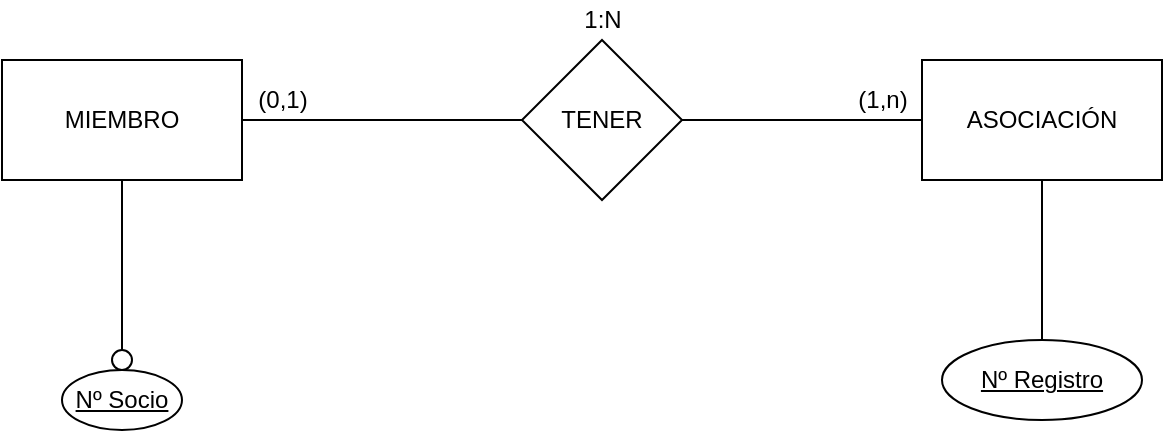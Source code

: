 <mxfile version="15.4.0" type="device"><diagram id="R2lEEEUBdFMjLlhIrx00" name="Page-1"><mxGraphModel dx="749" dy="556" grid="1" gridSize="10" guides="1" tooltips="1" connect="1" arrows="1" fold="1" page="1" pageScale="1" pageWidth="850" pageHeight="1100" math="0" shadow="0" extFonts="Permanent Marker^https://fonts.googleapis.com/css?family=Permanent+Marker"><root><mxCell id="0"/><mxCell id="1" parent="0"/><mxCell id="fr5q2dXh8AfGAoqnRRqo-2" value="&lt;font style=&quot;vertical-align: inherit&quot;&gt;&lt;font style=&quot;vertical-align: inherit&quot;&gt;&lt;font style=&quot;vertical-align: inherit&quot;&gt;&lt;font style=&quot;vertical-align: inherit&quot;&gt;ASOCIACIÓN&lt;/font&gt;&lt;/font&gt;&lt;br&gt;&lt;/font&gt;&lt;/font&gt;" style="rounded=0;whiteSpace=wrap;html=1;" parent="1" vertex="1"><mxGeometry x="590" y="150" width="120" height="60" as="geometry"/></mxCell><mxCell id="fr5q2dXh8AfGAoqnRRqo-3" value="&lt;font style=&quot;vertical-align: inherit&quot;&gt;&lt;font style=&quot;vertical-align: inherit&quot;&gt;MIEMBRO&lt;/font&gt;&lt;/font&gt;" style="rounded=0;whiteSpace=wrap;html=1;" parent="1" vertex="1"><mxGeometry x="130" y="150" width="120" height="60" as="geometry"/></mxCell><mxCell id="fr5q2dXh8AfGAoqnRRqo-4" value="&lt;font style=&quot;vertical-align: inherit&quot;&gt;&lt;font style=&quot;vertical-align: inherit&quot;&gt;TENER&lt;/font&gt;&lt;/font&gt;" style="rhombus;whiteSpace=wrap;html=1;" parent="1" vertex="1"><mxGeometry x="390" y="140" width="80" height="80" as="geometry"/></mxCell><mxCell id="fr5q2dXh8AfGAoqnRRqo-6" value="" style="endArrow=none;html=1;rounded=0;entryX=0;entryY=0.5;entryDx=0;entryDy=0;" parent="1" source="fr5q2dXh8AfGAoqnRRqo-4" target="fr5q2dXh8AfGAoqnRRqo-2" edge="1"><mxGeometry width="50" height="50" relative="1" as="geometry"><mxPoint x="400" y="240" as="sourcePoint"/><mxPoint x="450" y="190" as="targetPoint"/></mxGeometry></mxCell><mxCell id="fr5q2dXh8AfGAoqnRRqo-7" value="" style="endArrow=none;html=1;rounded=0;exitX=1;exitY=0.5;exitDx=0;exitDy=0;entryX=0;entryY=0.5;entryDx=0;entryDy=0;" parent="1" source="fr5q2dXh8AfGAoqnRRqo-3" target="fr5q2dXh8AfGAoqnRRqo-4" edge="1"><mxGeometry width="50" height="50" relative="1" as="geometry"><mxPoint x="400" y="240" as="sourcePoint"/><mxPoint x="450" y="190" as="targetPoint"/></mxGeometry></mxCell><mxCell id="fr5q2dXh8AfGAoqnRRqo-9" value="&lt;font style=&quot;vertical-align: inherit&quot;&gt;&lt;font style=&quot;vertical-align: inherit&quot;&gt;&lt;font style=&quot;vertical-align: inherit&quot;&gt;&lt;font style=&quot;vertical-align: inherit&quot;&gt;(0,1)&lt;/font&gt;&lt;/font&gt;&lt;/font&gt;&lt;/font&gt;" style="text;html=1;align=center;verticalAlign=middle;resizable=0;points=[];autosize=1;strokeColor=none;fillColor=none;" parent="1" vertex="1"><mxGeometry x="250" y="160" width="40" height="20" as="geometry"/></mxCell><mxCell id="fr5q2dXh8AfGAoqnRRqo-10" value="&lt;font style=&quot;vertical-align: inherit&quot;&gt;&lt;font style=&quot;vertical-align: inherit&quot;&gt;(1,n)&lt;/font&gt;&lt;/font&gt;" style="text;html=1;align=center;verticalAlign=middle;resizable=0;points=[];autosize=1;strokeColor=none;fillColor=none;" parent="1" vertex="1"><mxGeometry x="550" y="160" width="40" height="20" as="geometry"/></mxCell><mxCell id="fr5q2dXh8AfGAoqnRRqo-11" value="&lt;font style=&quot;vertical-align: inherit&quot;&gt;&lt;font style=&quot;vertical-align: inherit&quot;&gt;&lt;font style=&quot;vertical-align: inherit&quot;&gt;&lt;font style=&quot;vertical-align: inherit&quot;&gt;1:N&lt;br&gt;&lt;/font&gt;&lt;/font&gt;&lt;/font&gt;&lt;/font&gt;" style="text;html=1;align=center;verticalAlign=middle;resizable=0;points=[];autosize=1;strokeColor=none;fillColor=none;" parent="1" vertex="1"><mxGeometry x="415" y="120" width="30" height="20" as="geometry"/></mxCell><mxCell id="fr5q2dXh8AfGAoqnRRqo-12" value="&lt;font style=&quot;vertical-align: inherit&quot;&gt;&lt;font style=&quot;vertical-align: inherit&quot;&gt;&lt;u&gt;Nº Socio&lt;/u&gt;&lt;/font&gt;&lt;/font&gt;" style="ellipse;whiteSpace=wrap;html=1;" parent="1" vertex="1"><mxGeometry x="160" y="305" width="60" height="30" as="geometry"/></mxCell><mxCell id="fr5q2dXh8AfGAoqnRRqo-13" value="" style="endArrow=none;html=1;rounded=0;exitX=0.5;exitY=1;exitDx=0;exitDy=0;entryX=0.5;entryY=0;entryDx=0;entryDy=0;" parent="1" source="fr5q2dXh8AfGAoqnRRqo-3" edge="1" target="fr5q2dXh8AfGAoqnRRqo-16"><mxGeometry width="50" height="50" relative="1" as="geometry"><mxPoint x="450" y="330" as="sourcePoint"/><mxPoint x="550" y="320" as="targetPoint"/></mxGeometry></mxCell><mxCell id="fr5q2dXh8AfGAoqnRRqo-16" value="" style="ellipse;whiteSpace=wrap;html=1;aspect=fixed;" parent="1" vertex="1"><mxGeometry x="185" y="295" width="10" height="10" as="geometry"/></mxCell><mxCell id="a8WGhGdtTyNx2C754EQ6-5" value="" style="edgeStyle=orthogonalEdgeStyle;rounded=0;orthogonalLoop=1;jettySize=auto;html=1;endArrow=none;endFill=0;" edge="1" parent="1" source="a8WGhGdtTyNx2C754EQ6-4" target="fr5q2dXh8AfGAoqnRRqo-2"><mxGeometry relative="1" as="geometry"/></mxCell><mxCell id="a8WGhGdtTyNx2C754EQ6-4" value="Nº Registro" style="ellipse;whiteSpace=wrap;html=1;align=center;fontStyle=4;" vertex="1" parent="1"><mxGeometry x="600" y="290" width="100" height="40" as="geometry"/></mxCell></root></mxGraphModel></diagram></mxfile>